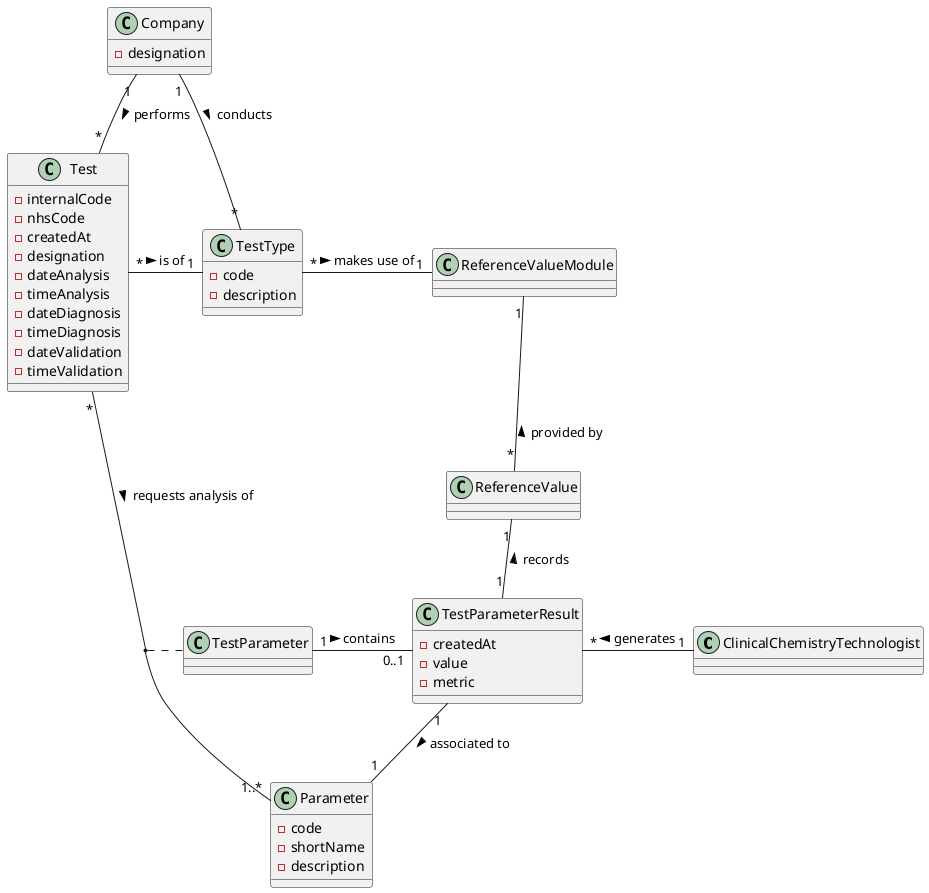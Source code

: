 @startuml
class ClinicalChemistryTechnologist
class Company {
-designation
}
class Test {
-internalCode
-nhsCode
-createdAt
-designation
-dateAnalysis
-timeAnalysis
-dateDiagnosis
-timeDiagnosis
-dateValidation
-timeValidation
}
class TestType {
-code
-description
}
class Parameter {
-code
-shortName
-description
}
class TestParameterResult {
-createdAt
-value
-metric
}
class ReferenceValueModule

Company "1"-down-"*" TestType : conducts >
TestType "*"-right-"1" ReferenceValueModule : makes use of >
TestParameterResult "1"--"1" Parameter : associated to >
Test "*"--"1..*" Parameter : requests analysis of >
Test "*"-up-"1" Company : performs <
Test "*"-right-"1" "TestType" : is of >
(Test, Parameter) .. TestParameter
TestParameter "1"-right- "0..1"TestParameterResult : contains >
TestParameterResult "*"-right-"1" ClinicalChemistryTechnologist : generates <
ReferenceValue "*"-up-"1" ReferenceValueModule : provided by >
TestParameterResult "1"-up-"1" ReferenceValue : records >
@enduml